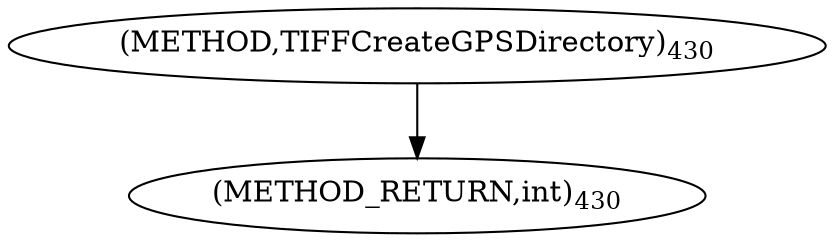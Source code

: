 digraph "TIFFCreateGPSDirectory" {  
"8790" [label = <(METHOD,TIFFCreateGPSDirectory)<SUB>430</SUB>> ]
"8792" [label = <(METHOD_RETURN,int)<SUB>430</SUB>> ]
  "8790" -> "8792" 
}
